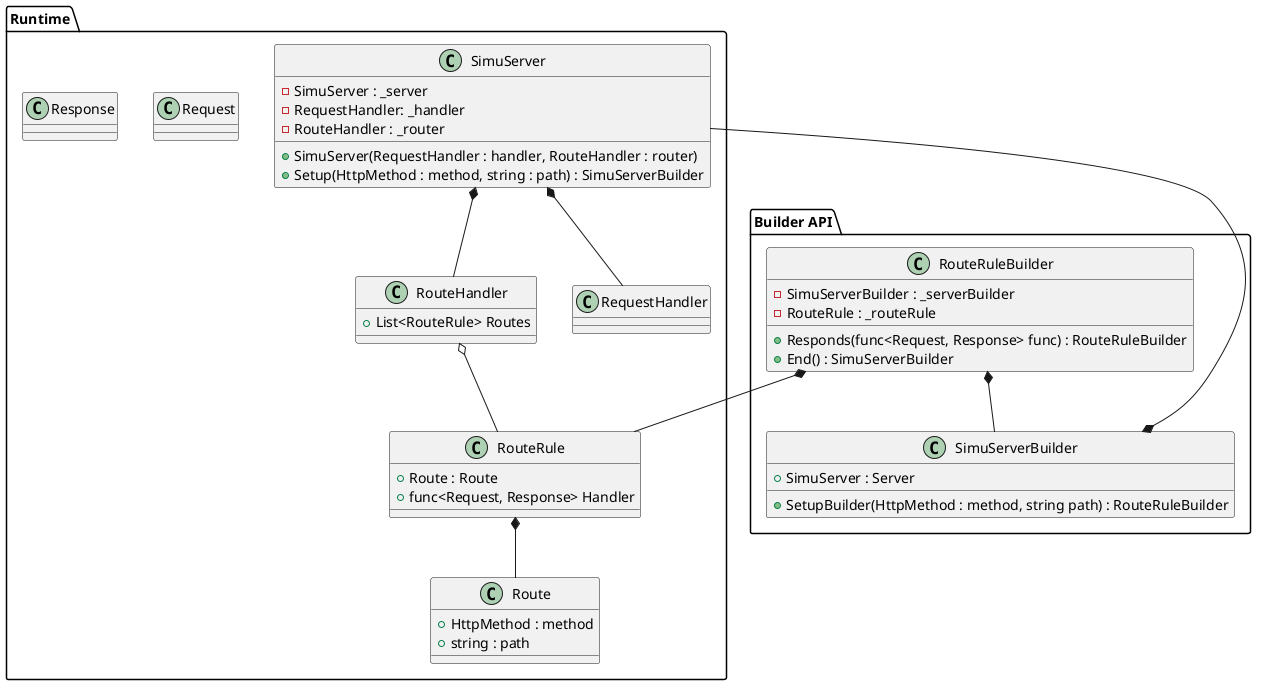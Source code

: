 @startuml
'https://plantuml.com/class-diagram

top to bottom direction

package "Runtime" {
    class SimuServer {
        - SimuServer : _server
        - RequestHandler: _handler
        - RouteHandler : _router
        + SimuServer(RequestHandler : handler, RouteHandler : router)
        + Setup(HttpMethod : method, string : path) : SimuServerBuilder
    }
    
    class RouteHandler {
        + List<RouteRule> Routes  
    }
    
    class Route {
        + HttpMethod : method
        + string : path
    }
    
    class RouteRule {
        + Route : Route
        + func<Request, Response> Handler
    }
    
    
    class Request
    
    class RequestHandler
    
    class Response
}

package "Builder API" {
    class SimuServerBuilder {
        + SimuServer : Server
        + SetupBuilder(HttpMethod : method, string path) : RouteRuleBuilder
    }
    
    class RouteRuleBuilder {
        - SimuServerBuilder : _serverBuilder
        - RouteRule : _routeRule
        
        + Responds(func<Request, Response> func) : RouteRuleBuilder
        + End() : SimuServerBuilder
    }
}

SimuServer --* SimuServerBuilder
RouteRuleBuilder *-- SimuServerBuilder

RouteRuleBuilder *-- RouteRule
RouteRule *-- Route

SimuServer *-- RequestHandler
SimuServer *-- RouteHandler

RouteHandler o-- RouteRule

@enduml